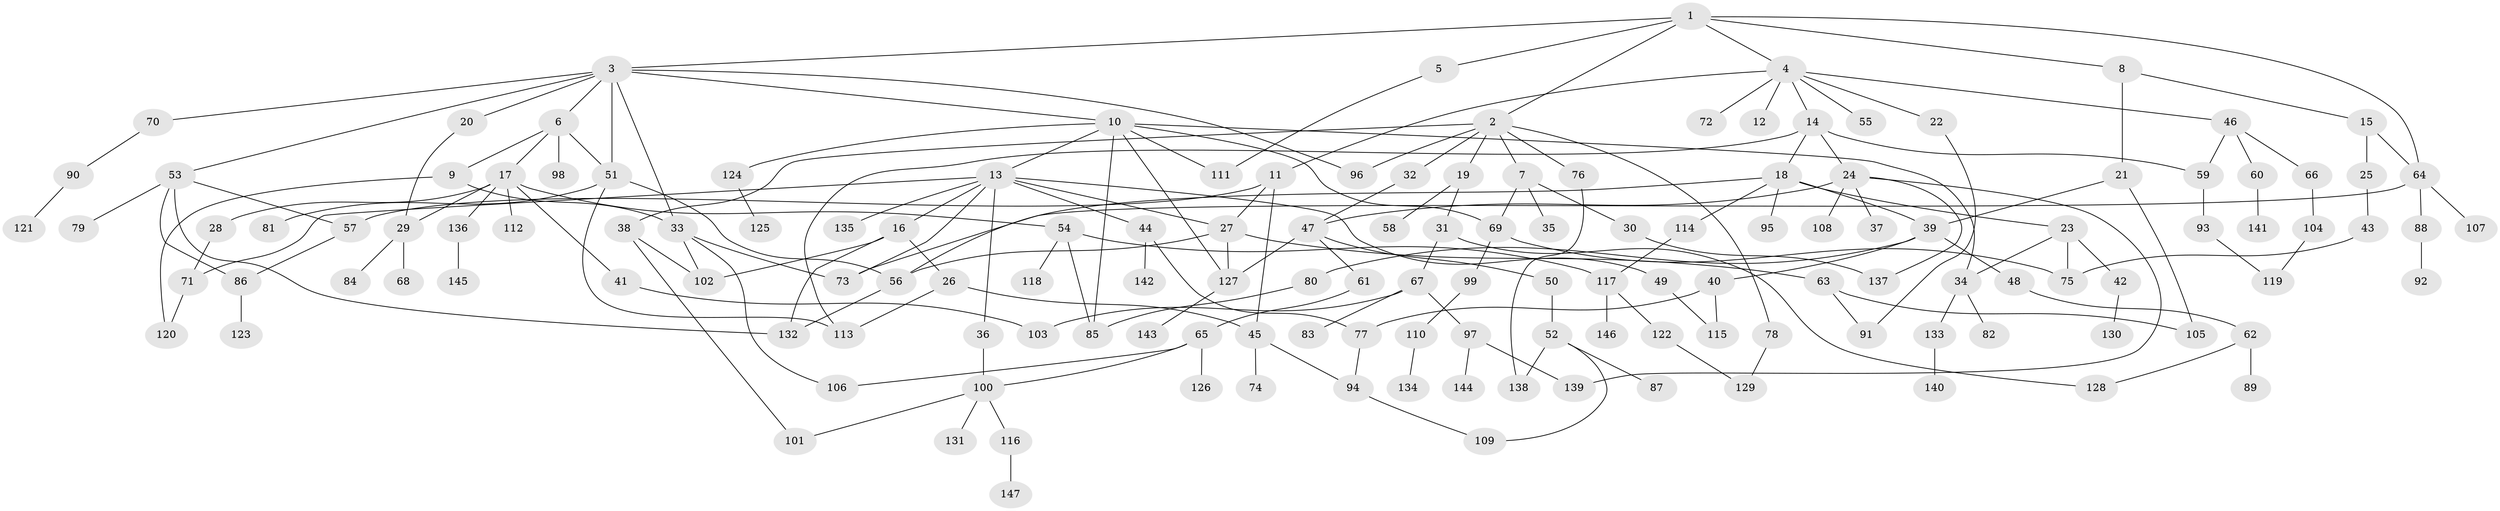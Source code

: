 // coarse degree distribution, {14: 0.017241379310344827, 8: 0.05172413793103448, 13: 0.017241379310344827, 2: 0.3620689655172414, 3: 0.1724137931034483, 21: 0.017241379310344827, 4: 0.05172413793103448, 11: 0.017241379310344827, 5: 0.05172413793103448, 1: 0.2413793103448276}
// Generated by graph-tools (version 1.1) at 2025/17/03/04/25 18:17:00]
// undirected, 147 vertices, 196 edges
graph export_dot {
graph [start="1"]
  node [color=gray90,style=filled];
  1;
  2;
  3;
  4;
  5;
  6;
  7;
  8;
  9;
  10;
  11;
  12;
  13;
  14;
  15;
  16;
  17;
  18;
  19;
  20;
  21;
  22;
  23;
  24;
  25;
  26;
  27;
  28;
  29;
  30;
  31;
  32;
  33;
  34;
  35;
  36;
  37;
  38;
  39;
  40;
  41;
  42;
  43;
  44;
  45;
  46;
  47;
  48;
  49;
  50;
  51;
  52;
  53;
  54;
  55;
  56;
  57;
  58;
  59;
  60;
  61;
  62;
  63;
  64;
  65;
  66;
  67;
  68;
  69;
  70;
  71;
  72;
  73;
  74;
  75;
  76;
  77;
  78;
  79;
  80;
  81;
  82;
  83;
  84;
  85;
  86;
  87;
  88;
  89;
  90;
  91;
  92;
  93;
  94;
  95;
  96;
  97;
  98;
  99;
  100;
  101;
  102;
  103;
  104;
  105;
  106;
  107;
  108;
  109;
  110;
  111;
  112;
  113;
  114;
  115;
  116;
  117;
  118;
  119;
  120;
  121;
  122;
  123;
  124;
  125;
  126;
  127;
  128;
  129;
  130;
  131;
  132;
  133;
  134;
  135;
  136;
  137;
  138;
  139;
  140;
  141;
  142;
  143;
  144;
  145;
  146;
  147;
  1 -- 2;
  1 -- 3;
  1 -- 4;
  1 -- 5;
  1 -- 8;
  1 -- 64;
  2 -- 7;
  2 -- 19;
  2 -- 32;
  2 -- 38;
  2 -- 76;
  2 -- 78;
  2 -- 96;
  3 -- 6;
  3 -- 10;
  3 -- 20;
  3 -- 51;
  3 -- 53;
  3 -- 70;
  3 -- 96;
  3 -- 33;
  4 -- 11;
  4 -- 12;
  4 -- 14;
  4 -- 22;
  4 -- 46;
  4 -- 55;
  4 -- 72;
  5 -- 111;
  6 -- 9;
  6 -- 17;
  6 -- 98;
  6 -- 51;
  7 -- 30;
  7 -- 35;
  7 -- 69;
  8 -- 15;
  8 -- 21;
  9 -- 33;
  9 -- 120;
  10 -- 13;
  10 -- 34;
  10 -- 124;
  10 -- 69;
  10 -- 127;
  10 -- 111;
  10 -- 85;
  11 -- 27;
  11 -- 57;
  11 -- 45;
  13 -- 16;
  13 -- 27;
  13 -- 36;
  13 -- 44;
  13 -- 49;
  13 -- 135;
  13 -- 73;
  13 -- 71;
  14 -- 18;
  14 -- 24;
  14 -- 113;
  14 -- 59;
  15 -- 25;
  15 -- 64;
  16 -- 26;
  16 -- 102;
  16 -- 132;
  17 -- 28;
  17 -- 29;
  17 -- 41;
  17 -- 54;
  17 -- 112;
  17 -- 136;
  18 -- 23;
  18 -- 39;
  18 -- 56;
  18 -- 95;
  18 -- 114;
  19 -- 31;
  19 -- 58;
  20 -- 29;
  21 -- 105;
  21 -- 39;
  22 -- 91;
  23 -- 42;
  23 -- 34;
  23 -- 75;
  24 -- 37;
  24 -- 47;
  24 -- 108;
  24 -- 137;
  24 -- 139;
  25 -- 43;
  26 -- 45;
  26 -- 113;
  27 -- 63;
  27 -- 127;
  27 -- 56;
  28 -- 71;
  29 -- 68;
  29 -- 84;
  30 -- 137;
  31 -- 67;
  31 -- 128;
  32 -- 47;
  33 -- 106;
  33 -- 73;
  33 -- 102;
  34 -- 82;
  34 -- 133;
  36 -- 100;
  38 -- 101;
  38 -- 102;
  39 -- 40;
  39 -- 48;
  39 -- 80;
  40 -- 77;
  40 -- 115;
  41 -- 103;
  42 -- 130;
  43 -- 75;
  44 -- 142;
  44 -- 77;
  45 -- 74;
  45 -- 94;
  46 -- 59;
  46 -- 60;
  46 -- 66;
  47 -- 50;
  47 -- 61;
  47 -- 127;
  48 -- 62;
  49 -- 115;
  50 -- 52;
  51 -- 81;
  51 -- 56;
  51 -- 113;
  52 -- 87;
  52 -- 138;
  52 -- 109;
  53 -- 57;
  53 -- 79;
  53 -- 132;
  53 -- 86;
  54 -- 85;
  54 -- 118;
  54 -- 117;
  56 -- 132;
  57 -- 86;
  59 -- 93;
  60 -- 141;
  61 -- 65;
  62 -- 89;
  62 -- 128;
  63 -- 105;
  63 -- 91;
  64 -- 73;
  64 -- 88;
  64 -- 107;
  65 -- 126;
  65 -- 100;
  65 -- 106;
  66 -- 104;
  67 -- 83;
  67 -- 97;
  67 -- 103;
  69 -- 99;
  69 -- 75;
  70 -- 90;
  71 -- 120;
  76 -- 138;
  77 -- 94;
  78 -- 129;
  80 -- 85;
  86 -- 123;
  88 -- 92;
  90 -- 121;
  93 -- 119;
  94 -- 109;
  97 -- 139;
  97 -- 144;
  99 -- 110;
  100 -- 116;
  100 -- 131;
  100 -- 101;
  104 -- 119;
  110 -- 134;
  114 -- 117;
  116 -- 147;
  117 -- 122;
  117 -- 146;
  122 -- 129;
  124 -- 125;
  127 -- 143;
  133 -- 140;
  136 -- 145;
}
